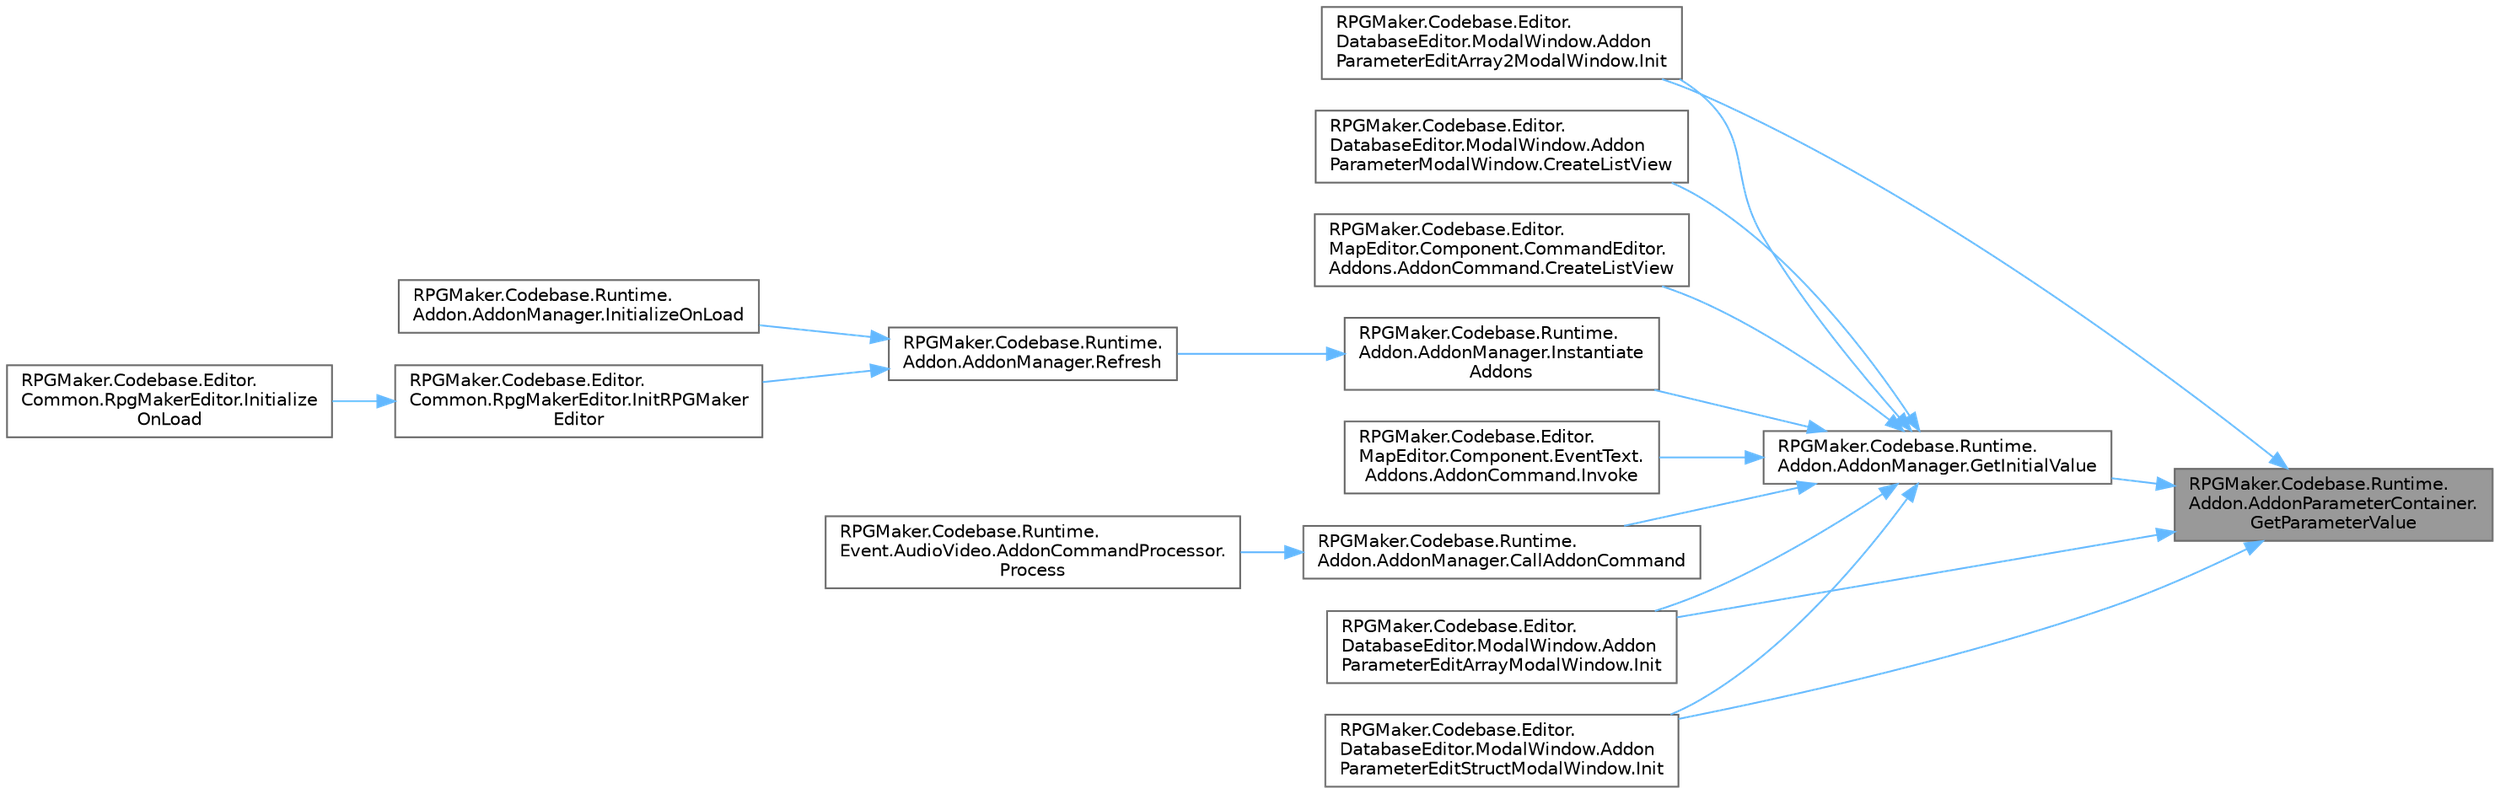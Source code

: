 digraph "RPGMaker.Codebase.Runtime.Addon.AddonParameterContainer.GetParameterValue"
{
 // LATEX_PDF_SIZE
  bgcolor="transparent";
  edge [fontname=Helvetica,fontsize=10,labelfontname=Helvetica,labelfontsize=10];
  node [fontname=Helvetica,fontsize=10,shape=box,height=0.2,width=0.4];
  rankdir="RL";
  Node1 [id="Node000001",label="RPGMaker.Codebase.Runtime.\lAddon.AddonParameterContainer.\lGetParameterValue",height=0.2,width=0.4,color="gray40", fillcolor="grey60", style="filled", fontcolor="black",tooltip="😁 値取得"];
  Node1 -> Node2 [id="edge1_Node000001_Node000002",dir="back",color="steelblue1",style="solid",tooltip=" "];
  Node2 [id="Node000002",label="RPGMaker.Codebase.Runtime.\lAddon.AddonManager.GetInitialValue",height=0.2,width=0.4,color="grey40", fillcolor="white", style="filled",URL="$d4/df3/class_r_p_g_maker_1_1_codebase_1_1_runtime_1_1_addon_1_1_addon_manager.html#af9d5a490e9dea4d2a0538a0a4ea61ec6",tooltip="😁 初期値取得"];
  Node2 -> Node3 [id="edge2_Node000002_Node000003",dir="back",color="steelblue1",style="solid",tooltip=" "];
  Node3 [id="Node000003",label="RPGMaker.Codebase.Runtime.\lAddon.AddonManager.CallAddonCommand",height=0.2,width=0.4,color="grey40", fillcolor="white", style="filled",URL="$d4/df3/class_r_p_g_maker_1_1_codebase_1_1_runtime_1_1_addon_1_1_addon_manager.html#a20395d1aa3537788b8c32065e3d68f4c",tooltip="😁 アドオン・コマンド呼出"];
  Node3 -> Node4 [id="edge3_Node000003_Node000004",dir="back",color="steelblue1",style="solid",tooltip=" "];
  Node4 [id="Node000004",label="RPGMaker.Codebase.Runtime.\lEvent.AudioVideo.AddonCommandProcessor.\lProcess",height=0.2,width=0.4,color="grey40", fillcolor="white", style="filled",URL="$d5/dc9/class_r_p_g_maker_1_1_codebase_1_1_runtime_1_1_event_1_1_audio_video_1_1_addon_command_processor.html#ad8f3ed9213a738de70bc2fb8c0298349",tooltip="😁 処理"];
  Node2 -> Node5 [id="edge4_Node000002_Node000005",dir="back",color="steelblue1",style="solid",tooltip=" "];
  Node5 [id="Node000005",label="RPGMaker.Codebase.Editor.\lDatabaseEditor.ModalWindow.Addon\lParameterModalWindow.CreateListView",height=0.2,width=0.4,color="grey40", fillcolor="white", style="filled",URL="$de/d91/class_r_p_g_maker_1_1_codebase_1_1_editor_1_1_database_editor_1_1_modal_window_1_1_addon_parameter_modal_window.html#aac3db9d51ec30afd81b939a71551cc73",tooltip="リストの要素作成"];
  Node2 -> Node6 [id="edge5_Node000002_Node000006",dir="back",color="steelblue1",style="solid",tooltip=" "];
  Node6 [id="Node000006",label="RPGMaker.Codebase.Editor.\lMapEditor.Component.CommandEditor.\lAddons.AddonCommand.CreateListView",height=0.2,width=0.4,color="grey40", fillcolor="white", style="filled",URL="$d8/dad/class_r_p_g_maker_1_1_codebase_1_1_editor_1_1_map_editor_1_1_component_1_1_command_editor_1_1_addons_1_1_addon_command.html#a761c38d03f5da83d0397facb20589c85",tooltip="リストの要素作成"];
  Node2 -> Node7 [id="edge6_Node000002_Node000007",dir="back",color="steelblue1",style="solid",tooltip=" "];
  Node7 [id="Node000007",label="RPGMaker.Codebase.Editor.\lDatabaseEditor.ModalWindow.Addon\lParameterEditArray2ModalWindow.Init",height=0.2,width=0.4,color="grey40", fillcolor="white", style="filled",URL="$da/d1b/class_r_p_g_maker_1_1_codebase_1_1_editor_1_1_database_editor_1_1_modal_window_1_1_addon_parameter_edit_array2_modal_window.html#a223718ff45216085b83a77bc7735c7f8",tooltip="😁 初期化"];
  Node2 -> Node8 [id="edge7_Node000002_Node000008",dir="back",color="steelblue1",style="solid",tooltip=" "];
  Node8 [id="Node000008",label="RPGMaker.Codebase.Editor.\lDatabaseEditor.ModalWindow.Addon\lParameterEditArrayModalWindow.Init",height=0.2,width=0.4,color="grey40", fillcolor="white", style="filled",URL="$d1/d7f/class_r_p_g_maker_1_1_codebase_1_1_editor_1_1_database_editor_1_1_modal_window_1_1_addon_parameter_edit_array_modal_window.html#a78764c473ecc9a1e02c3a07fb91028b4",tooltip="😁 初期化"];
  Node2 -> Node9 [id="edge8_Node000002_Node000009",dir="back",color="steelblue1",style="solid",tooltip=" "];
  Node9 [id="Node000009",label="RPGMaker.Codebase.Editor.\lDatabaseEditor.ModalWindow.Addon\lParameterEditStructModalWindow.Init",height=0.2,width=0.4,color="grey40", fillcolor="white", style="filled",URL="$d6/d85/class_r_p_g_maker_1_1_codebase_1_1_editor_1_1_database_editor_1_1_modal_window_1_1_addon_parameter_edit_struct_modal_window.html#aa775d7221716b01f2500fc3baccf5691",tooltip="😁 初期化"];
  Node2 -> Node10 [id="edge9_Node000002_Node000010",dir="back",color="steelblue1",style="solid",tooltip=" "];
  Node10 [id="Node000010",label="RPGMaker.Codebase.Runtime.\lAddon.AddonManager.Instantiate\lAddons",height=0.2,width=0.4,color="grey40", fillcolor="white", style="filled",URL="$d4/df3/class_r_p_g_maker_1_1_codebase_1_1_runtime_1_1_addon_1_1_addon_manager.html#a0f5e13aed7f703b705cd3d40aa5858a7",tooltip="😁 アドオンの実体化"];
  Node10 -> Node11 [id="edge10_Node000010_Node000011",dir="back",color="steelblue1",style="solid",tooltip=" "];
  Node11 [id="Node000011",label="RPGMaker.Codebase.Runtime.\lAddon.AddonManager.Refresh",height=0.2,width=0.4,color="grey40", fillcolor="white", style="filled",URL="$d4/df3/class_r_p_g_maker_1_1_codebase_1_1_runtime_1_1_addon_1_1_addon_manager.html#afae97ba7405636d4468020e80ddf020e",tooltip="Reload and initialize Add-ons."];
  Node11 -> Node12 [id="edge11_Node000011_Node000012",dir="back",color="steelblue1",style="solid",tooltip=" "];
  Node12 [id="Node000012",label="RPGMaker.Codebase.Runtime.\lAddon.AddonManager.InitializeOnLoad",height=0.2,width=0.4,color="grey40", fillcolor="white", style="filled",URL="$d4/df3/class_r_p_g_maker_1_1_codebase_1_1_runtime_1_1_addon_1_1_addon_manager.html#a0b7a6ce4a3bb00076bcd41aef7e28787",tooltip="ロード時初期化"];
  Node11 -> Node13 [id="edge12_Node000011_Node000013",dir="back",color="steelblue1",style="solid",tooltip=" "];
  Node13 [id="Node000013",label="RPGMaker.Codebase.Editor.\lCommon.RpgMakerEditor.InitRPGMaker\lEditor",height=0.2,width=0.4,color="grey40", fillcolor="white", style="filled",URL="$d9/d53/class_r_p_g_maker_1_1_codebase_1_1_editor_1_1_common_1_1_rpg_maker_editor.html#addf49cd1d80f9d52a8ed4aea8adc512d",tooltip="😁 ＲＰＧメーカー・エディター初期化"];
  Node13 -> Node14 [id="edge13_Node000013_Node000014",dir="back",color="steelblue1",style="solid",tooltip=" "];
  Node14 [id="Node000014",label="RPGMaker.Codebase.Editor.\lCommon.RpgMakerEditor.Initialize\lOnLoad",height=0.2,width=0.4,color="grey40", fillcolor="white", style="filled",URL="$d9/d53/class_r_p_g_maker_1_1_codebase_1_1_editor_1_1_common_1_1_rpg_maker_editor.html#ae2daf57e53a85da4278ab9fd65469074",tooltip="😁 Unity立ち上げ時の処理"];
  Node2 -> Node15 [id="edge14_Node000002_Node000015",dir="back",color="steelblue1",style="solid",tooltip=" "];
  Node15 [id="Node000015",label="RPGMaker.Codebase.Editor.\lMapEditor.Component.EventText.\lAddons.AddonCommand.Invoke",height=0.2,width=0.4,color="grey40", fillcolor="white", style="filled",URL="$db/dab/class_r_p_g_maker_1_1_codebase_1_1_editor_1_1_map_editor_1_1_component_1_1_event_text_1_1_addons_1_1_addon_command.html#acbf04f8b7873d9175d9d4f68bceff70d",tooltip=" "];
  Node1 -> Node7 [id="edge15_Node000001_Node000007",dir="back",color="steelblue1",style="solid",tooltip=" "];
  Node1 -> Node8 [id="edge16_Node000001_Node000008",dir="back",color="steelblue1",style="solid",tooltip=" "];
  Node1 -> Node9 [id="edge17_Node000001_Node000009",dir="back",color="steelblue1",style="solid",tooltip=" "];
}
